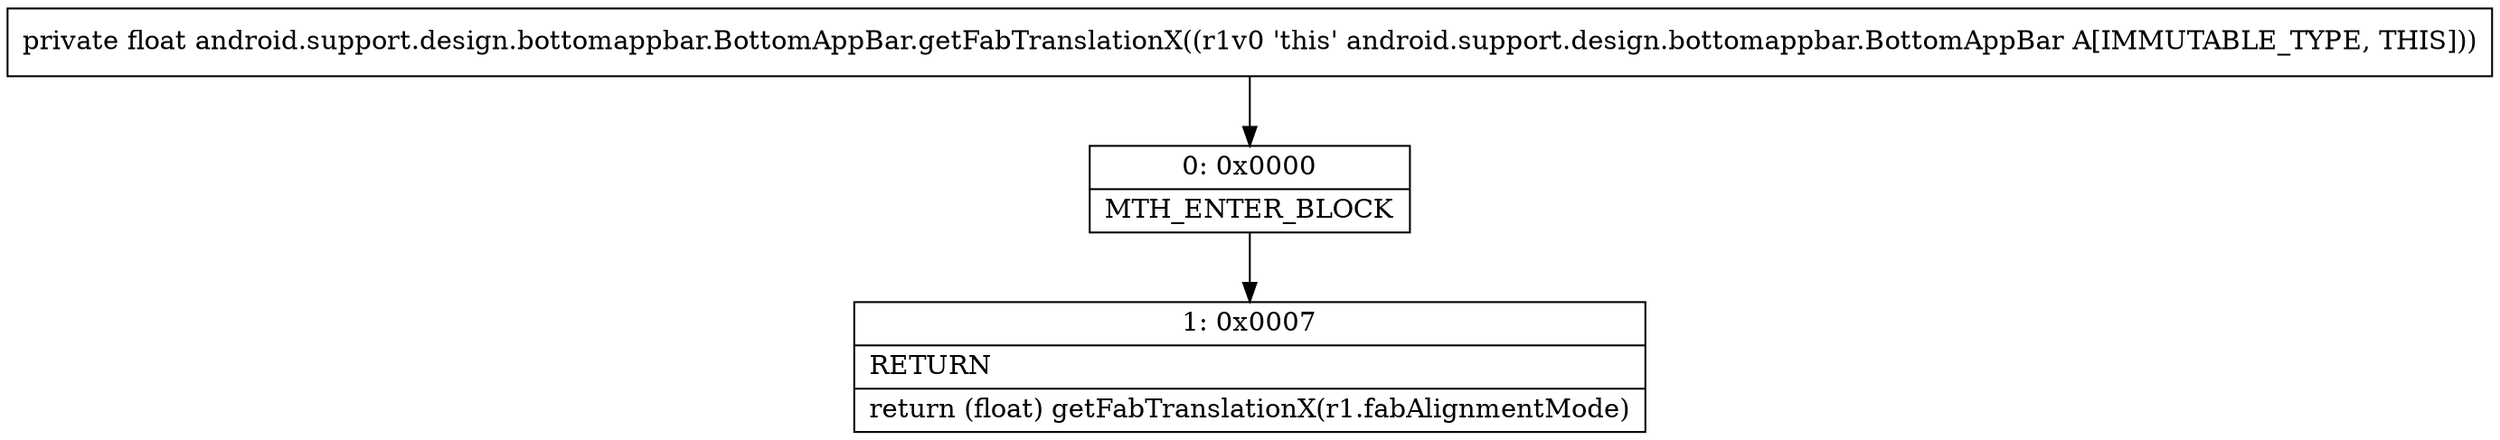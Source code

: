 digraph "CFG forandroid.support.design.bottomappbar.BottomAppBar.getFabTranslationX()F" {
Node_0 [shape=record,label="{0\:\ 0x0000|MTH_ENTER_BLOCK\l}"];
Node_1 [shape=record,label="{1\:\ 0x0007|RETURN\l|return (float) getFabTranslationX(r1.fabAlignmentMode)\l}"];
MethodNode[shape=record,label="{private float android.support.design.bottomappbar.BottomAppBar.getFabTranslationX((r1v0 'this' android.support.design.bottomappbar.BottomAppBar A[IMMUTABLE_TYPE, THIS])) }"];
MethodNode -> Node_0;
Node_0 -> Node_1;
}

